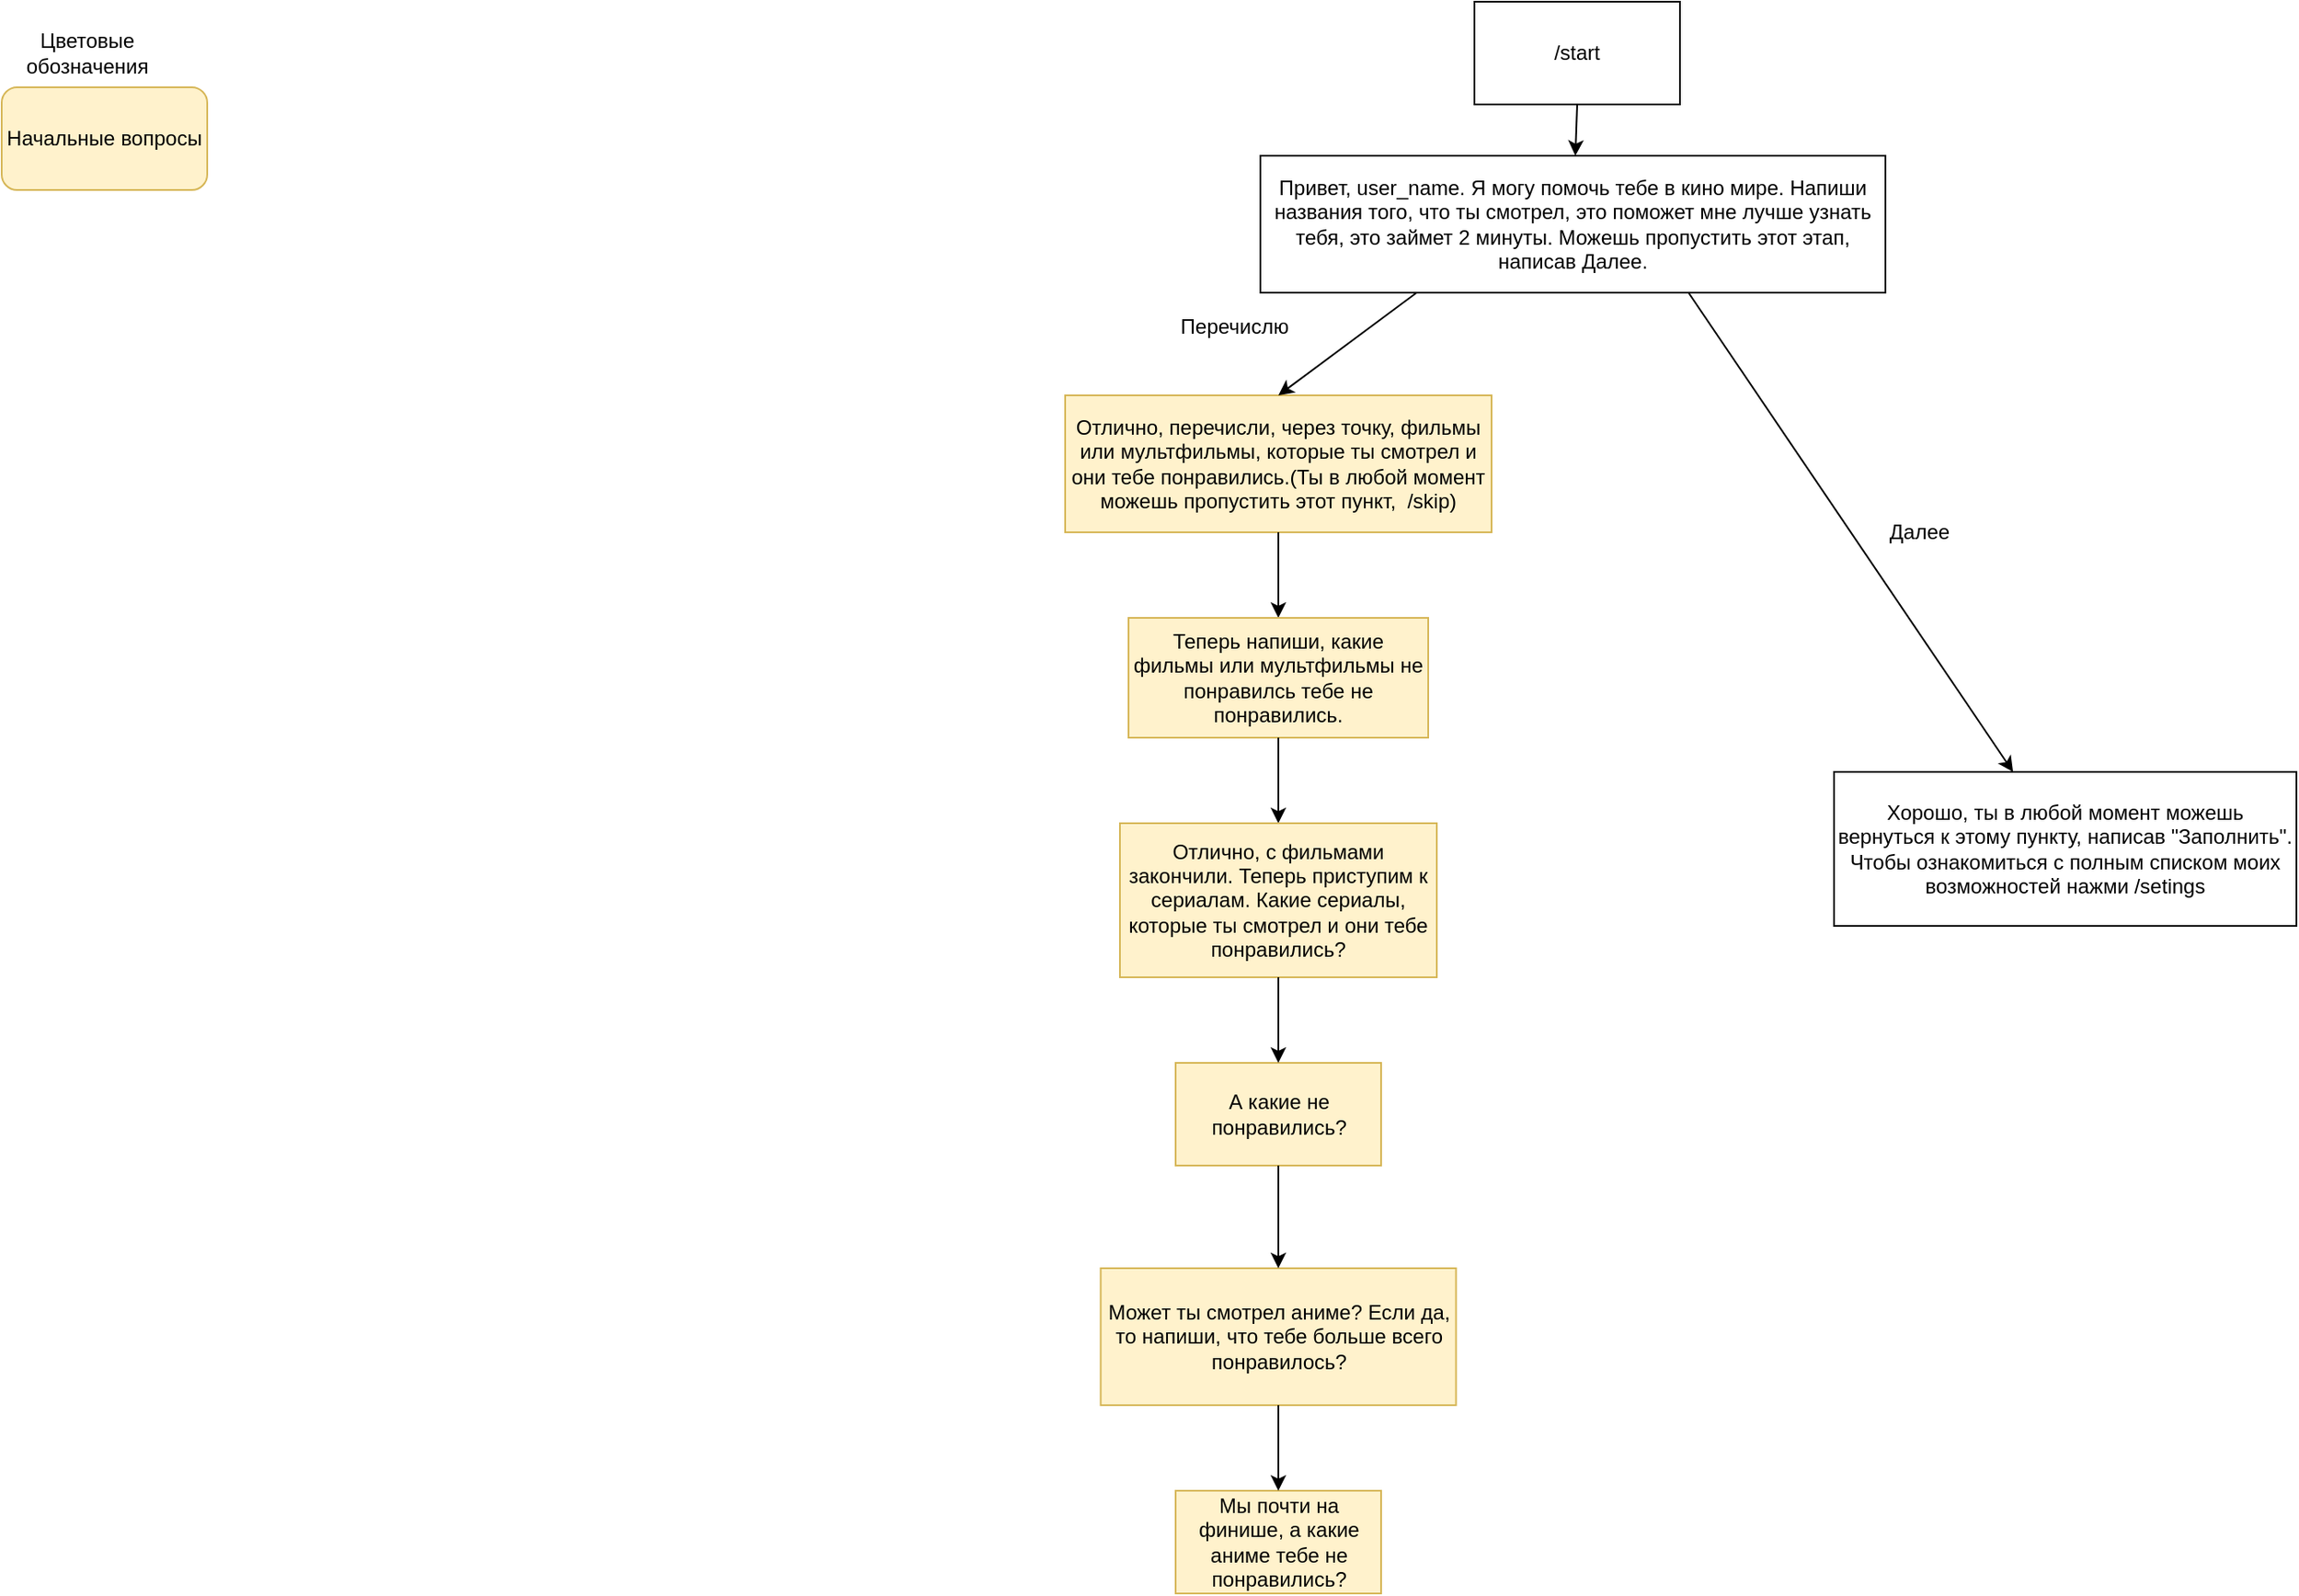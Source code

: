 <mxfile version="14.5.10" type="github">
  <diagram id="aV00lB4m98laV_DwpAlv" name="Page-1">
    <mxGraphModel dx="1848" dy="564" grid="1" gridSize="10" guides="1" tooltips="1" connect="1" arrows="1" fold="1" page="1" pageScale="1" pageWidth="827" pageHeight="1169" math="0" shadow="0">
      <root>
        <mxCell id="0" />
        <mxCell id="1" parent="0" />
        <mxCell id="vRKRvqlmKyvSmNE2YDa2-1" value="/start" style="rounded=0;whiteSpace=wrap;html=1;" parent="1" vertex="1">
          <mxGeometry x="310" width="120" height="60" as="geometry" />
        </mxCell>
        <mxCell id="vRKRvqlmKyvSmNE2YDa2-3" value="" style="endArrow=classic;html=1;exitX=0.5;exitY=1;exitDx=0;exitDy=0;" parent="1" source="vRKRvqlmKyvSmNE2YDa2-1" target="vRKRvqlmKyvSmNE2YDa2-4" edge="1">
          <mxGeometry width="50" height="50" relative="1" as="geometry">
            <mxPoint x="220" y="210" as="sourcePoint" />
            <mxPoint x="240" y="80" as="targetPoint" />
          </mxGeometry>
        </mxCell>
        <mxCell id="vRKRvqlmKyvSmNE2YDa2-4" value="Привет, user_name. Я могу помочь тебе в кино мире. Напиши названия того, что ты смотрел, это поможет мне лучше узнать тебя, это займет 2 минуты. Можешь пропустить этот этап, написав Далее." style="rounded=0;whiteSpace=wrap;html=1;" parent="1" vertex="1">
          <mxGeometry x="185" y="90" width="365" height="80" as="geometry" />
        </mxCell>
        <mxCell id="vRKRvqlmKyvSmNE2YDa2-5" value="Отлично, перечисли, через точку, фильмы или мультфильмы, которые ты смотрел и они тебе понравились.(Ты в любой момент можешь пропустить этот пункт,&amp;nbsp; /skip)" style="rounded=0;whiteSpace=wrap;html=1;fillColor=#fff2cc;strokeColor=#d6b656;" parent="1" vertex="1">
          <mxGeometry x="71" y="230" width="249" height="80" as="geometry" />
        </mxCell>
        <mxCell id="vRKRvqlmKyvSmNE2YDa2-6" value="Хорошо, ты в любой момент можешь вернуться к этому пункту, написав &quot;Заполнить&quot;. Чтобы ознакомиться с полным списком моих возможностей нажми /setings" style="rounded=0;whiteSpace=wrap;html=1;" parent="1" vertex="1">
          <mxGeometry x="520" y="450" width="270" height="90" as="geometry" />
        </mxCell>
        <mxCell id="vRKRvqlmKyvSmNE2YDa2-7" value="" style="endArrow=classic;html=1;exitX=0.25;exitY=1;exitDx=0;exitDy=0;entryX=0.5;entryY=0;entryDx=0;entryDy=0;" parent="1" source="vRKRvqlmKyvSmNE2YDa2-4" target="vRKRvqlmKyvSmNE2YDa2-5" edge="1">
          <mxGeometry width="50" height="50" relative="1" as="geometry">
            <mxPoint x="220" y="180" as="sourcePoint" />
            <mxPoint x="270" y="130" as="targetPoint" />
          </mxGeometry>
        </mxCell>
        <mxCell id="vRKRvqlmKyvSmNE2YDa2-8" value="" style="endArrow=classic;html=1;exitX=0.685;exitY=1;exitDx=0;exitDy=0;exitPerimeter=0;" parent="1" source="vRKRvqlmKyvSmNE2YDa2-4" target="vRKRvqlmKyvSmNE2YDa2-6" edge="1">
          <mxGeometry width="50" height="50" relative="1" as="geometry">
            <mxPoint x="220" y="180" as="sourcePoint" />
            <mxPoint x="270" y="130" as="targetPoint" />
          </mxGeometry>
        </mxCell>
        <mxCell id="vRKRvqlmKyvSmNE2YDa2-9" value="Далее" style="text;html=1;strokeColor=none;fillColor=none;align=center;verticalAlign=middle;whiteSpace=wrap;rounded=0;" parent="1" vertex="1">
          <mxGeometry x="550" y="300" width="40" height="20" as="geometry" />
        </mxCell>
        <mxCell id="vRKRvqlmKyvSmNE2YDa2-10" value="Перечислю" style="text;html=1;strokeColor=none;fillColor=none;align=center;verticalAlign=middle;whiteSpace=wrap;rounded=0;" parent="1" vertex="1">
          <mxGeometry x="150" y="180" width="40" height="20" as="geometry" />
        </mxCell>
        <mxCell id="vRKRvqlmKyvSmNE2YDa2-12" value="" style="endArrow=classic;html=1;exitX=0.5;exitY=1;exitDx=0;exitDy=0;" parent="1" source="vRKRvqlmKyvSmNE2YDa2-5" target="vRKRvqlmKyvSmNE2YDa2-13" edge="1">
          <mxGeometry width="50" height="50" relative="1" as="geometry">
            <mxPoint x="220" y="310" as="sourcePoint" />
            <mxPoint x="130" y="330" as="targetPoint" />
          </mxGeometry>
        </mxCell>
        <mxCell id="vRKRvqlmKyvSmNE2YDa2-13" value="Теперь напиши, какие фильмы или мультфильмы не понравилсь тебе не понравились." style="rounded=0;whiteSpace=wrap;html=1;fillColor=#fff2cc;strokeColor=#d6b656;" parent="1" vertex="1">
          <mxGeometry x="108" y="360" width="175" height="70" as="geometry" />
        </mxCell>
        <mxCell id="vRKRvqlmKyvSmNE2YDa2-15" value="" style="endArrow=classic;html=1;exitX=0.5;exitY=1;exitDx=0;exitDy=0;" parent="1" source="vRKRvqlmKyvSmNE2YDa2-13" target="vRKRvqlmKyvSmNE2YDa2-16" edge="1">
          <mxGeometry width="50" height="50" relative="1" as="geometry">
            <mxPoint x="220" y="310" as="sourcePoint" />
            <mxPoint x="130" y="410" as="targetPoint" />
          </mxGeometry>
        </mxCell>
        <mxCell id="vRKRvqlmKyvSmNE2YDa2-16" value="Отлично, с фильмами закончили. Теперь приступим к сериалам. Какие сериалы, которые ты смотрел и они тебе понравились?" style="rounded=0;whiteSpace=wrap;html=1;fillColor=#fff2cc;strokeColor=#d6b656;" parent="1" vertex="1">
          <mxGeometry x="103" y="480" width="185" height="90" as="geometry" />
        </mxCell>
        <mxCell id="vRKRvqlmKyvSmNE2YDa2-17" value="А какие не понравились?" style="rounded=0;whiteSpace=wrap;html=1;fillColor=#fff2cc;strokeColor=#d6b656;" parent="1" vertex="1">
          <mxGeometry x="135.5" y="620" width="120" height="60" as="geometry" />
        </mxCell>
        <mxCell id="vRKRvqlmKyvSmNE2YDa2-18" value="" style="endArrow=classic;html=1;exitX=0.5;exitY=1;exitDx=0;exitDy=0;" parent="1" source="vRKRvqlmKyvSmNE2YDa2-16" target="vRKRvqlmKyvSmNE2YDa2-17" edge="1">
          <mxGeometry width="50" height="50" relative="1" as="geometry">
            <mxPoint x="220" y="580" as="sourcePoint" />
            <mxPoint x="270" y="530" as="targetPoint" />
          </mxGeometry>
        </mxCell>
        <mxCell id="vRKRvqlmKyvSmNE2YDa2-19" value="Может ты смотрел аниме? Если да, то напиши, что тебе больше всего понравилось?" style="rounded=0;whiteSpace=wrap;html=1;fillColor=#fff2cc;strokeColor=#d6b656;" parent="1" vertex="1">
          <mxGeometry x="91.75" y="740" width="207.5" height="80" as="geometry" />
        </mxCell>
        <mxCell id="vRKRvqlmKyvSmNE2YDa2-20" value="" style="endArrow=classic;html=1;exitX=0.5;exitY=1;exitDx=0;exitDy=0;" parent="1" source="vRKRvqlmKyvSmNE2YDa2-17" target="vRKRvqlmKyvSmNE2YDa2-19" edge="1">
          <mxGeometry width="50" height="50" relative="1" as="geometry">
            <mxPoint x="240" y="700" as="sourcePoint" />
            <mxPoint x="290" y="650" as="targetPoint" />
          </mxGeometry>
        </mxCell>
        <mxCell id="Wr12T5slUzwtYqqn4j88-1" value="Мы почти на финише, а какие аниме тебе не понравились?" style="rounded=0;whiteSpace=wrap;html=1;fillColor=#fff2cc;strokeColor=#d6b656;" vertex="1" parent="1">
          <mxGeometry x="135.5" y="870" width="120" height="60" as="geometry" />
        </mxCell>
        <mxCell id="Wr12T5slUzwtYqqn4j88-2" value="" style="endArrow=classic;html=1;exitX=0.5;exitY=1;exitDx=0;exitDy=0;entryX=0.5;entryY=0;entryDx=0;entryDy=0;" edge="1" parent="1" source="vRKRvqlmKyvSmNE2YDa2-19" target="Wr12T5slUzwtYqqn4j88-1">
          <mxGeometry width="50" height="50" relative="1" as="geometry">
            <mxPoint x="390" y="710" as="sourcePoint" />
            <mxPoint x="440" y="660" as="targetPoint" />
          </mxGeometry>
        </mxCell>
        <mxCell id="Wr12T5slUzwtYqqn4j88-4" value="Начальные вопросы " style="rounded=1;whiteSpace=wrap;html=1;fillColor=#fff2cc;strokeColor=#d6b656;" vertex="1" parent="1">
          <mxGeometry x="-550" y="50" width="120" height="60" as="geometry" />
        </mxCell>
        <mxCell id="Wr12T5slUzwtYqqn4j88-5" value="Цветовые обозначения" style="text;html=1;strokeColor=none;fillColor=none;align=center;verticalAlign=middle;whiteSpace=wrap;rounded=0;" vertex="1" parent="1">
          <mxGeometry x="-520" y="20" width="40" height="20" as="geometry" />
        </mxCell>
      </root>
    </mxGraphModel>
  </diagram>
</mxfile>
